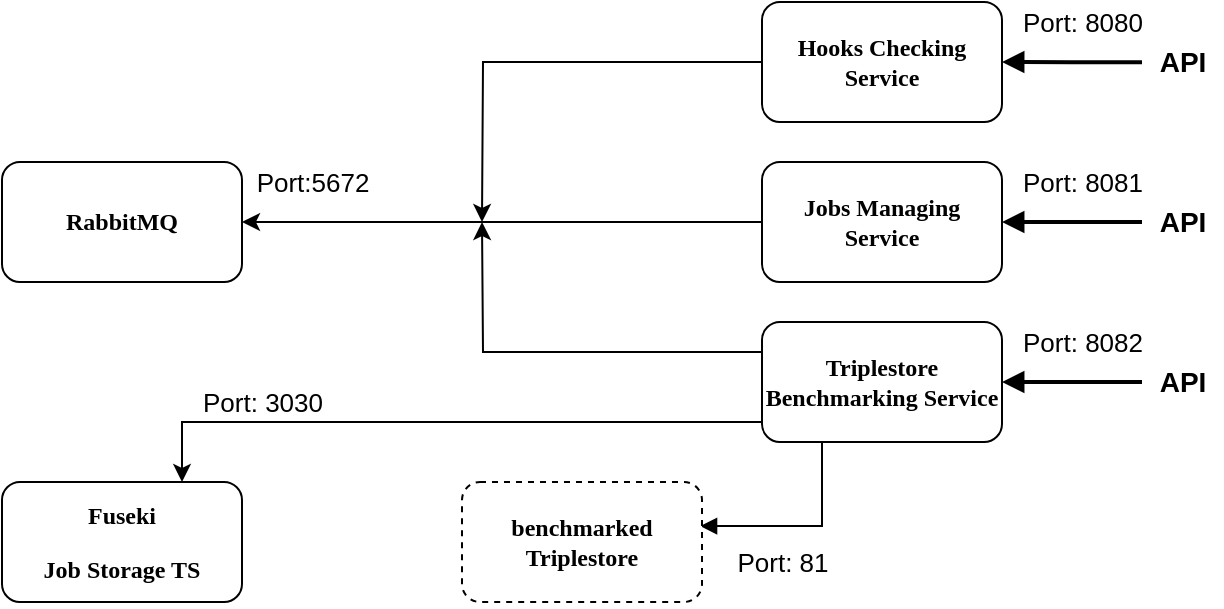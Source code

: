 <mxfile version="18.1.3" type="device"><diagram id="q0xsTxygYDyAff5Cjk57" name="Page-1"><mxGraphModel dx="782" dy="1235" grid="1" gridSize="10" guides="1" tooltips="1" connect="1" arrows="1" fold="1" page="1" pageScale="1" pageWidth="827" pageHeight="1169" math="0" shadow="0"><root><mxCell id="0"/><mxCell id="1" parent="0"/><mxCell id="eLVTOKwoQ7Xbb_j3d8PT-9" style="edgeStyle=orthogonalEdgeStyle;rounded=0;orthogonalLoop=1;jettySize=auto;html=1;exitX=0;exitY=0.5;exitDx=0;exitDy=0;" edge="1" parent="1" source="eLVTOKwoQ7Xbb_j3d8PT-1"><mxGeometry relative="1" as="geometry"><mxPoint x="270" y="200" as="targetPoint"/></mxGeometry></mxCell><mxCell id="eLVTOKwoQ7Xbb_j3d8PT-1" value="&lt;div&gt;&lt;p&gt;&lt;font style=&quot;font-size: 12px&quot;&gt;&lt;b&gt;Hooks Checking Service&lt;/b&gt;&lt;/font&gt;&lt;/p&gt;&lt;/div&gt;" style="rounded=1;whiteSpace=wrap;html=1;glass=0;shadow=0;sketch=0;fontFamily=Verdana;" vertex="1" parent="1"><mxGeometry x="410" y="90" width="120" height="60" as="geometry"/></mxCell><mxCell id="eLVTOKwoQ7Xbb_j3d8PT-10" style="edgeStyle=orthogonalEdgeStyle;rounded=0;orthogonalLoop=1;jettySize=auto;html=1;exitX=0;exitY=0.5;exitDx=0;exitDy=0;entryX=1;entryY=0.5;entryDx=0;entryDy=0;" edge="1" parent="1" source="eLVTOKwoQ7Xbb_j3d8PT-2" target="eLVTOKwoQ7Xbb_j3d8PT-4"><mxGeometry relative="1" as="geometry"><Array as="points"><mxPoint x="410" y="200"/></Array></mxGeometry></mxCell><mxCell id="eLVTOKwoQ7Xbb_j3d8PT-12" value="&lt;font style=&quot;font-size: 13px;&quot;&gt;Port:5672&lt;/font&gt;" style="edgeLabel;html=1;align=center;verticalAlign=middle;resizable=0;points=[];" vertex="1" connectable="0" parent="eLVTOKwoQ7Xbb_j3d8PT-10"><mxGeometry x="0.632" y="-1" relative="1" as="geometry"><mxPoint x="-13" y="-19" as="offset"/></mxGeometry></mxCell><mxCell id="eLVTOKwoQ7Xbb_j3d8PT-2" value="&lt;div&gt;&lt;p&gt;&lt;font style=&quot;font-size: 12px&quot;&gt;&lt;b&gt;Jobs Managing Service&lt;/b&gt;&lt;/font&gt;&lt;/p&gt;&lt;/div&gt;" style="rounded=1;whiteSpace=wrap;html=1;glass=0;shadow=0;sketch=0;fontFamily=Verdana;" vertex="1" parent="1"><mxGeometry x="410" y="170" width="120" height="60" as="geometry"/></mxCell><mxCell id="eLVTOKwoQ7Xbb_j3d8PT-16" style="edgeStyle=orthogonalEdgeStyle;rounded=0;orthogonalLoop=1;jettySize=auto;html=1;exitX=0;exitY=0.25;exitDx=0;exitDy=0;fontSize=13;" edge="1" parent="1" source="eLVTOKwoQ7Xbb_j3d8PT-3"><mxGeometry relative="1" as="geometry"><mxPoint x="270" y="200" as="targetPoint"/></mxGeometry></mxCell><mxCell id="eLVTOKwoQ7Xbb_j3d8PT-17" style="edgeStyle=orthogonalEdgeStyle;rounded=0;orthogonalLoop=1;jettySize=auto;html=1;exitX=0;exitY=0.75;exitDx=0;exitDy=0;entryX=0.75;entryY=0;entryDx=0;entryDy=0;fontSize=13;" edge="1" parent="1" source="eLVTOKwoQ7Xbb_j3d8PT-3" target="eLVTOKwoQ7Xbb_j3d8PT-5"><mxGeometry relative="1" as="geometry"><Array as="points"><mxPoint x="410" y="300"/><mxPoint x="120" y="300"/></Array></mxGeometry></mxCell><mxCell id="eLVTOKwoQ7Xbb_j3d8PT-29" style="edgeStyle=orthogonalEdgeStyle;rounded=0;orthogonalLoop=1;jettySize=auto;html=1;exitX=0.25;exitY=1;exitDx=0;exitDy=0;entryX=0.992;entryY=0.367;entryDx=0;entryDy=0;entryPerimeter=0;fontSize=13;endArrow=block;endFill=1;strokeWidth=1;" edge="1" parent="1" source="eLVTOKwoQ7Xbb_j3d8PT-3" target="eLVTOKwoQ7Xbb_j3d8PT-28"><mxGeometry relative="1" as="geometry"/></mxCell><mxCell id="eLVTOKwoQ7Xbb_j3d8PT-3" value="&lt;div&gt;&lt;p&gt;&lt;font style=&quot;font-size: 12px&quot;&gt;&lt;b&gt;Triplestore Benchmarking Service&lt;/b&gt;&lt;/font&gt;&lt;/p&gt;&lt;/div&gt;" style="rounded=1;whiteSpace=wrap;html=1;glass=0;shadow=0;sketch=0;fontFamily=Verdana;" vertex="1" parent="1"><mxGeometry x="410" y="250" width="120" height="60" as="geometry"/></mxCell><mxCell id="eLVTOKwoQ7Xbb_j3d8PT-4" value="&lt;div&gt;&lt;p&gt;&lt;font style=&quot;font-size: 12px&quot;&gt;&lt;b&gt;RabbitMQ&lt;/b&gt;&lt;/font&gt;&lt;/p&gt;&lt;/div&gt;" style="rounded=1;whiteSpace=wrap;html=1;glass=0;shadow=0;sketch=0;fontFamily=Verdana;" vertex="1" parent="1"><mxGeometry x="30" y="170" width="120" height="60" as="geometry"/></mxCell><mxCell id="eLVTOKwoQ7Xbb_j3d8PT-5" value="&lt;div&gt;&lt;p&gt;&lt;font style=&quot;font-size: 12px&quot;&gt;&lt;b&gt;Fuseki&lt;/b&gt;&lt;/font&gt;&lt;/p&gt;&lt;p&gt;&lt;font style=&quot;font-size: 12px&quot;&gt;&lt;b&gt;Job Storage TS&lt;/b&gt;&lt;/font&gt;&lt;/p&gt;&lt;/div&gt;" style="rounded=1;whiteSpace=wrap;html=1;glass=0;shadow=0;sketch=0;fontFamily=Verdana;" vertex="1" parent="1"><mxGeometry x="30" y="330" width="120" height="60" as="geometry"/></mxCell><mxCell id="eLVTOKwoQ7Xbb_j3d8PT-18" value="Port: 3030" style="text;html=1;align=center;verticalAlign=middle;resizable=0;points=[];autosize=1;strokeColor=none;fillColor=none;fontSize=13;" vertex="1" parent="1"><mxGeometry x="120" y="280" width="80" height="20" as="geometry"/></mxCell><mxCell id="eLVTOKwoQ7Xbb_j3d8PT-19" style="edgeStyle=orthogonalEdgeStyle;rounded=0;orthogonalLoop=1;jettySize=auto;html=1;entryX=1;entryY=0.5;entryDx=0;entryDy=0;strokeWidth=2;endArrow=block;endFill=1;exitX=0;exitY=0.504;exitDx=0;exitDy=0;exitPerimeter=0;" edge="1" parent="1" source="eLVTOKwoQ7Xbb_j3d8PT-20" target="eLVTOKwoQ7Xbb_j3d8PT-1"><mxGeometry relative="1" as="geometry"><mxPoint x="600" y="130" as="sourcePoint"/><mxPoint x="600" y="170" as="targetPoint"/><Array as="points"/></mxGeometry></mxCell><mxCell id="eLVTOKwoQ7Xbb_j3d8PT-20" value="&lt;b&gt;&lt;font style=&quot;font-size: 14px;&quot;&gt;API&lt;/font&gt;&lt;/b&gt;" style="text;html=1;align=center;verticalAlign=middle;resizable=0;points=[];autosize=1;strokeColor=none;fillColor=none;fontSize=13;" vertex="1" parent="1"><mxGeometry x="600" y="110" width="40" height="20" as="geometry"/></mxCell><mxCell id="eLVTOKwoQ7Xbb_j3d8PT-21" value="&lt;font style=&quot;font-size: 13px;&quot;&gt;Port: 8080&lt;/font&gt;" style="text;html=1;align=center;verticalAlign=middle;resizable=0;points=[];autosize=1;strokeColor=none;fillColor=none;fontSize=14;" vertex="1" parent="1"><mxGeometry x="530" y="90" width="80" height="20" as="geometry"/></mxCell><mxCell id="eLVTOKwoQ7Xbb_j3d8PT-22" style="edgeStyle=orthogonalEdgeStyle;rounded=0;orthogonalLoop=1;jettySize=auto;html=1;entryX=1;entryY=0.5;entryDx=0;entryDy=0;strokeWidth=2;endArrow=block;endFill=1;" edge="1" parent="1"><mxGeometry relative="1" as="geometry"><mxPoint x="600" y="200" as="sourcePoint"/><mxPoint x="530" y="200" as="targetPoint"/><Array as="points"><mxPoint x="590" y="200"/><mxPoint x="590" y="200"/></Array></mxGeometry></mxCell><mxCell id="eLVTOKwoQ7Xbb_j3d8PT-23" value="&lt;b&gt;&lt;font style=&quot;font-size: 14px;&quot;&gt;API&lt;/font&gt;&lt;/b&gt;" style="text;html=1;align=center;verticalAlign=middle;resizable=0;points=[];autosize=1;strokeColor=none;fillColor=none;fontSize=13;" vertex="1" parent="1"><mxGeometry x="600" y="190" width="40" height="20" as="geometry"/></mxCell><mxCell id="eLVTOKwoQ7Xbb_j3d8PT-24" value="&lt;font style=&quot;font-size: 13px;&quot;&gt;Port: 8081&lt;/font&gt;" style="text;html=1;align=center;verticalAlign=middle;resizable=0;points=[];autosize=1;strokeColor=none;fillColor=none;fontSize=14;" vertex="1" parent="1"><mxGeometry x="530" y="170" width="80" height="20" as="geometry"/></mxCell><mxCell id="eLVTOKwoQ7Xbb_j3d8PT-25" style="edgeStyle=orthogonalEdgeStyle;rounded=0;orthogonalLoop=1;jettySize=auto;html=1;entryX=1;entryY=0.5;entryDx=0;entryDy=0;strokeWidth=2;endArrow=block;endFill=1;" edge="1" parent="1"><mxGeometry relative="1" as="geometry"><mxPoint x="600" y="280" as="sourcePoint"/><mxPoint x="530" y="280" as="targetPoint"/></mxGeometry></mxCell><mxCell id="eLVTOKwoQ7Xbb_j3d8PT-26" value="&lt;b&gt;&lt;font style=&quot;font-size: 14px;&quot;&gt;API&lt;/font&gt;&lt;/b&gt;" style="text;html=1;align=center;verticalAlign=middle;resizable=0;points=[];autosize=1;strokeColor=none;fillColor=none;fontSize=13;" vertex="1" parent="1"><mxGeometry x="600" y="270" width="40" height="20" as="geometry"/></mxCell><mxCell id="eLVTOKwoQ7Xbb_j3d8PT-27" value="&lt;font style=&quot;font-size: 13px;&quot;&gt;Port: 8082&lt;/font&gt;" style="text;html=1;align=center;verticalAlign=middle;resizable=0;points=[];autosize=1;strokeColor=none;fillColor=none;fontSize=14;" vertex="1" parent="1"><mxGeometry x="530" y="250" width="80" height="20" as="geometry"/></mxCell><mxCell id="eLVTOKwoQ7Xbb_j3d8PT-28" value="&lt;div&gt;&lt;p&gt;&lt;font style=&quot;font-size: 12px&quot;&gt;&lt;b&gt;benchmarked Triplestore&lt;/b&gt;&lt;/font&gt;&lt;/p&gt;&lt;/div&gt;" style="rounded=1;whiteSpace=wrap;html=1;glass=0;shadow=0;sketch=0;fontFamily=Verdana;dashed=1;" vertex="1" parent="1"><mxGeometry x="260" y="330" width="120" height="60" as="geometry"/></mxCell><mxCell id="eLVTOKwoQ7Xbb_j3d8PT-30" value="&lt;font style=&quot;font-size: 13px;&quot;&gt;Port: 81&lt;/font&gt;" style="text;html=1;align=center;verticalAlign=middle;resizable=0;points=[];autosize=1;strokeColor=none;fillColor=none;fontSize=14;" vertex="1" parent="1"><mxGeometry x="390" y="360" width="60" height="20" as="geometry"/></mxCell></root></mxGraphModel></diagram></mxfile>